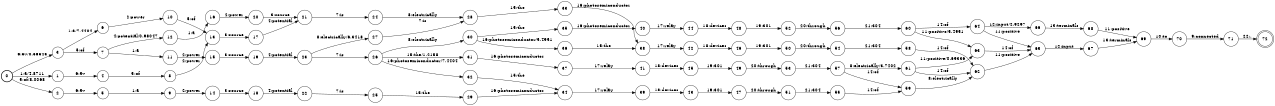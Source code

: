digraph FST {
rankdir = LR;
size = "8.5,11";
label = "";
center = 1;
orientation = Portrait;
ranksep = "0.4";
nodesep = "0.25";
0 [label = "0", shape = circle, style = bold, fontsize = 14]
	0 -> 1 [label = "1:a/4.8711", fontsize = 14];
	0 -> 2 [label = "5:of/8.0068", fontsize = 14];
	0 -> 3 [label = "6:5v/0.56543", fontsize = 14];
1 [label = "1", shape = circle, style = solid, fontsize = 14]
	1 -> 4 [label = "6:5v", fontsize = 14];
2 [label = "2", shape = circle, style = solid, fontsize = 14]
	2 -> 5 [label = "6:5v", fontsize = 14];
3 [label = "3", shape = circle, style = solid, fontsize = 14]
	3 -> 6 [label = "1:a/7.4404", fontsize = 14];
	3 -> 7 [label = "5:of", fontsize = 14];
4 [label = "4", shape = circle, style = solid, fontsize = 14]
	4 -> 8 [label = "5:of", fontsize = 14];
5 [label = "5", shape = circle, style = solid, fontsize = 14]
	5 -> 9 [label = "1:a", fontsize = 14];
6 [label = "6", shape = circle, style = solid, fontsize = 14]
	6 -> 10 [label = "2:power", fontsize = 14];
7 [label = "7", shape = circle, style = solid, fontsize = 14]
	7 -> 11 [label = "1:a", fontsize = 14];
	7 -> 12 [label = "4:potential/0.98047", fontsize = 14];
8 [label = "8", shape = circle, style = solid, fontsize = 14]
	8 -> 13 [label = "2:power", fontsize = 14];
9 [label = "9", shape = circle, style = solid, fontsize = 14]
	9 -> 14 [label = "2:power", fontsize = 14];
10 [label = "10", shape = circle, style = solid, fontsize = 14]
	10 -> 13 [label = "5:of", fontsize = 14];
11 [label = "11", shape = circle, style = solid, fontsize = 14]
	11 -> 15 [label = "2:power", fontsize = 14];
12 [label = "12", shape = circle, style = solid, fontsize = 14]
	12 -> 16 [label = "1:a", fontsize = 14];
13 [label = "13", shape = circle, style = solid, fontsize = 14]
	13 -> 17 [label = "3:source", fontsize = 14];
14 [label = "14", shape = circle, style = solid, fontsize = 14]
	14 -> 18 [label = "3:source", fontsize = 14];
15 [label = "15", shape = circle, style = solid, fontsize = 14]
	15 -> 19 [label = "3:source", fontsize = 14];
16 [label = "16", shape = circle, style = solid, fontsize = 14]
	16 -> 20 [label = "2:power", fontsize = 14];
17 [label = "17", shape = circle, style = solid, fontsize = 14]
	17 -> 21 [label = "4:potential", fontsize = 14];
18 [label = "18", shape = circle, style = solid, fontsize = 14]
	18 -> 22 [label = "4:potential", fontsize = 14];
19 [label = "19", shape = circle, style = solid, fontsize = 14]
	19 -> 23 [label = "4:potential", fontsize = 14];
20 [label = "20", shape = circle, style = solid, fontsize = 14]
	20 -> 21 [label = "3:source", fontsize = 14];
21 [label = "21", shape = circle, style = solid, fontsize = 14]
	21 -> 24 [label = "7:is", fontsize = 14];
22 [label = "22", shape = circle, style = solid, fontsize = 14]
	22 -> 25 [label = "7:is", fontsize = 14];
23 [label = "23", shape = circle, style = solid, fontsize = 14]
	23 -> 26 [label = "7:is", fontsize = 14];
	23 -> 27 [label = "8:electrically/6.3418", fontsize = 14];
24 [label = "24", shape = circle, style = solid, fontsize = 14]
	24 -> 28 [label = "8:electrically", fontsize = 14];
25 [label = "25", shape = circle, style = solid, fontsize = 14]
	25 -> 29 [label = "15:the", fontsize = 14];
26 [label = "26", shape = circle, style = solid, fontsize = 14]
	26 -> 30 [label = "8:electrically", fontsize = 14];
	26 -> 31 [label = "15:the/1.2158", fontsize = 14];
	26 -> 32 [label = "16:photosemiconductor/7.4404", fontsize = 14];
27 [label = "27", shape = circle, style = solid, fontsize = 14]
	27 -> 28 [label = "7:is", fontsize = 14];
28 [label = "28", shape = circle, style = solid, fontsize = 14]
	28 -> 33 [label = "15:the", fontsize = 14];
29 [label = "29", shape = circle, style = solid, fontsize = 14]
	29 -> 34 [label = "16:photosemiconductor", fontsize = 14];
30 [label = "30", shape = circle, style = solid, fontsize = 14]
	30 -> 35 [label = "15:the", fontsize = 14];
	30 -> 36 [label = "16:photosemiconductor/5.4951", fontsize = 14];
31 [label = "31", shape = circle, style = solid, fontsize = 14]
	31 -> 37 [label = "16:photosemiconductor", fontsize = 14];
32 [label = "32", shape = circle, style = solid, fontsize = 14]
	32 -> 34 [label = "15:the", fontsize = 14];
33 [label = "33", shape = circle, style = solid, fontsize = 14]
	33 -> 38 [label = "16:photosemiconductor", fontsize = 14];
34 [label = "34", shape = circle, style = solid, fontsize = 14]
	34 -> 39 [label = "17:relay", fontsize = 14];
35 [label = "35", shape = circle, style = solid, fontsize = 14]
	35 -> 40 [label = "16:photosemiconductor", fontsize = 14];
36 [label = "36", shape = circle, style = solid, fontsize = 14]
	36 -> 38 [label = "15:the", fontsize = 14];
37 [label = "37", shape = circle, style = solid, fontsize = 14]
	37 -> 41 [label = "17:relay", fontsize = 14];
38 [label = "38", shape = circle, style = solid, fontsize = 14]
	38 -> 42 [label = "17:relay", fontsize = 14];
39 [label = "39", shape = circle, style = solid, fontsize = 14]
	39 -> 43 [label = "18:devices", fontsize = 14];
40 [label = "40", shape = circle, style = solid, fontsize = 14]
	40 -> 44 [label = "17:relay", fontsize = 14];
41 [label = "41", shape = circle, style = solid, fontsize = 14]
	41 -> 45 [label = "18:devices", fontsize = 14];
42 [label = "42", shape = circle, style = solid, fontsize = 14]
	42 -> 46 [label = "18:devices", fontsize = 14];
43 [label = "43", shape = circle, style = solid, fontsize = 14]
	43 -> 47 [label = "19:301", fontsize = 14];
44 [label = "44", shape = circle, style = solid, fontsize = 14]
	44 -> 48 [label = "18:devices", fontsize = 14];
45 [label = "45", shape = circle, style = solid, fontsize = 14]
	45 -> 49 [label = "19:301", fontsize = 14];
46 [label = "46", shape = circle, style = solid, fontsize = 14]
	46 -> 50 [label = "19:301", fontsize = 14];
47 [label = "47", shape = circle, style = solid, fontsize = 14]
	47 -> 51 [label = "20:through", fontsize = 14];
48 [label = "48", shape = circle, style = solid, fontsize = 14]
	48 -> 52 [label = "19:301", fontsize = 14];
49 [label = "49", shape = circle, style = solid, fontsize = 14]
	49 -> 53 [label = "20:through", fontsize = 14];
50 [label = "50", shape = circle, style = solid, fontsize = 14]
	50 -> 54 [label = "20:through", fontsize = 14];
51 [label = "51", shape = circle, style = solid, fontsize = 14]
	51 -> 55 [label = "21:304", fontsize = 14];
52 [label = "52", shape = circle, style = solid, fontsize = 14]
	52 -> 56 [label = "20:through", fontsize = 14];
53 [label = "53", shape = circle, style = solid, fontsize = 14]
	53 -> 57 [label = "21:304", fontsize = 14];
54 [label = "54", shape = circle, style = solid, fontsize = 14]
	54 -> 58 [label = "21:304", fontsize = 14];
55 [label = "55", shape = circle, style = solid, fontsize = 14]
	55 -> 59 [label = "14:of", fontsize = 14];
56 [label = "56", shape = circle, style = solid, fontsize = 14]
	56 -> 60 [label = "21:304", fontsize = 14];
57 [label = "57", shape = circle, style = solid, fontsize = 14]
	57 -> 59 [label = "14:of", fontsize = 14];
	57 -> 61 [label = "8:electrically/3.7402", fontsize = 14];
58 [label = "58", shape = circle, style = solid, fontsize = 14]
	58 -> 62 [label = "14:of", fontsize = 14];
59 [label = "59", shape = circle, style = solid, fontsize = 14]
	59 -> 62 [label = "8:electrically", fontsize = 14];
60 [label = "60", shape = circle, style = solid, fontsize = 14]
	60 -> 64 [label = "14:of", fontsize = 14];
	60 -> 63 [label = "11:positive/5.4951", fontsize = 14];
61 [label = "61", shape = circle, style = solid, fontsize = 14]
	61 -> 62 [label = "14:of", fontsize = 14];
	61 -> 63 [label = "11:positive/0.69336", fontsize = 14];
62 [label = "62", shape = circle, style = solid, fontsize = 14]
	62 -> 65 [label = "11:positive", fontsize = 14];
63 [label = "63", shape = circle, style = solid, fontsize = 14]
	63 -> 65 [label = "14:of", fontsize = 14];
64 [label = "64", shape = circle, style = solid, fontsize = 14]
	64 -> 65 [label = "11:positive", fontsize = 14];
	64 -> 66 [label = "12:input/2.9297", fontsize = 14];
65 [label = "65", shape = circle, style = solid, fontsize = 14]
	65 -> 67 [label = "12:input", fontsize = 14];
66 [label = "66", shape = circle, style = solid, fontsize = 14]
	66 -> 68 [label = "13:terminals", fontsize = 14];
67 [label = "67", shape = circle, style = solid, fontsize = 14]
	67 -> 69 [label = "13:terminals", fontsize = 14];
68 [label = "68", shape = circle, style = solid, fontsize = 14]
	68 -> 69 [label = "11:positive", fontsize = 14];
69 [label = "69", shape = circle, style = solid, fontsize = 14]
	69 -> 70 [label = "10:to", fontsize = 14];
70 [label = "70", shape = circle, style = solid, fontsize = 14]
	70 -> 71 [label = "9:connected", fontsize = 14];
71 [label = "71", shape = circle, style = solid, fontsize = 14]
	71 -> 72 [label = "22:.", fontsize = 14];
72 [label = "72", shape = doublecircle, style = solid, fontsize = 14]
}
